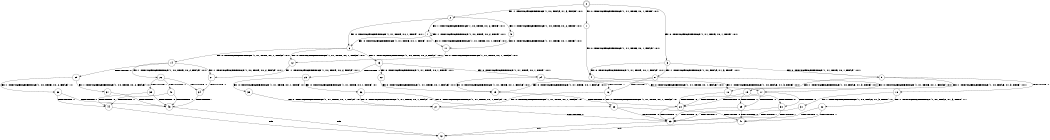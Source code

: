 digraph BCG {
size = "7, 10.5";
center = TRUE;
node [shape = circle];
0 [peripheries = 2];
0 -> 1 [label = "EX !0 !ATOMIC_EXCH_BRANCH (1, +1, TRUE, +0, 1, TRUE) !:0:1:"];
0 -> 2 [label = "EX !1 !ATOMIC_EXCH_BRANCH (1, +0, FALSE, +1, 3, FALSE) !:0:1:"];
0 -> 3 [label = "EX !0 !ATOMIC_EXCH_BRANCH (1, +1, TRUE, +0, 1, TRUE) !:0:1:"];
1 -> 4 [label = "EX !0 !ATOMIC_EXCH_BRANCH (1, +1, TRUE, +0, 1, FALSE) !:0:1:"];
2 -> 5 [label = "EX !1 !ATOMIC_EXCH_BRANCH (1, +0, TRUE, +0, 2, TRUE) !:0:1:"];
2 -> 6 [label = "EX !0 !ATOMIC_EXCH_BRANCH (1, +1, TRUE, +0, 1, TRUE) !:0:1:"];
2 -> 7 [label = "EX !1 !ATOMIC_EXCH_BRANCH (1, +0, TRUE, +0, 2, TRUE) !:0:1:"];
3 -> 4 [label = "EX !0 !ATOMIC_EXCH_BRANCH (1, +1, TRUE, +0, 1, FALSE) !:0:1:"];
3 -> 8 [label = "EX !1 !ATOMIC_EXCH_BRANCH (1, +0, FALSE, +1, 3, TRUE) !:0:1:"];
3 -> 9 [label = "EX !0 !ATOMIC_EXCH_BRANCH (1, +1, TRUE, +0, 1, FALSE) !:0:1:"];
4 -> 10 [label = "EX !1 !ATOMIC_EXCH_BRANCH (1, +0, FALSE, +1, 3, TRUE) !:0:1:"];
5 -> 11 [label = "EX !0 !ATOMIC_EXCH_BRANCH (1, +1, TRUE, +0, 1, TRUE) !:0:1:"];
6 -> 12 [label = "EX !0 !ATOMIC_EXCH_BRANCH (1, +1, TRUE, +0, 1, FALSE) !:0:1:"];
6 -> 13 [label = "EX !1 !ATOMIC_EXCH_BRANCH (1, +0, TRUE, +0, 2, FALSE) !:0:1:"];
6 -> 14 [label = "EX !0 !ATOMIC_EXCH_BRANCH (1, +1, TRUE, +0, 1, FALSE) !:0:1:"];
7 -> 11 [label = "EX !0 !ATOMIC_EXCH_BRANCH (1, +1, TRUE, +0, 1, TRUE) !:0:1:"];
7 -> 6 [label = "EX !0 !ATOMIC_EXCH_BRANCH (1, +1, TRUE, +0, 1, TRUE) !:0:1:"];
7 -> 7 [label = "EX !1 !ATOMIC_EXCH_BRANCH (1, +0, TRUE, +0, 2, TRUE) !:0:1:"];
8 -> 15 [label = "EX !0 !ATOMIC_EXCH_BRANCH (1, +1, TRUE, +0, 1, FALSE) !:0:1:"];
8 -> 16 [label = "TERMINATE !1"];
8 -> 17 [label = "EX !0 !ATOMIC_EXCH_BRANCH (1, +1, TRUE, +0, 1, FALSE) !:0:1:"];
9 -> 10 [label = "EX !1 !ATOMIC_EXCH_BRANCH (1, +0, FALSE, +1, 3, TRUE) !:0:1:"];
9 -> 18 [label = "TERMINATE !0"];
9 -> 19 [label = "EX !1 !ATOMIC_EXCH_BRANCH (1, +0, FALSE, +1, 3, TRUE) !:0:1:"];
10 -> 20 [label = "TERMINATE !0"];
11 -> 12 [label = "EX !0 !ATOMIC_EXCH_BRANCH (1, +1, TRUE, +0, 1, FALSE) !:0:1:"];
12 -> 21 [label = "EX !1 !ATOMIC_EXCH_BRANCH (1, +0, TRUE, +0, 2, FALSE) !:0:1:"];
13 -> 22 [label = "EX !0 !ATOMIC_EXCH_BRANCH (1, +1, TRUE, +0, 1, TRUE) !:0:1:"];
13 -> 23 [label = "TERMINATE !1"];
13 -> 24 [label = "EX !0 !ATOMIC_EXCH_BRANCH (1, +1, TRUE, +0, 1, TRUE) !:0:1:"];
14 -> 21 [label = "EX !1 !ATOMIC_EXCH_BRANCH (1, +0, TRUE, +0, 2, FALSE) !:0:1:"];
14 -> 25 [label = "TERMINATE !0"];
14 -> 26 [label = "EX !1 !ATOMIC_EXCH_BRANCH (1, +0, TRUE, +0, 2, FALSE) !:0:1:"];
15 -> 20 [label = "TERMINATE !0"];
16 -> 27 [label = "EX !0 !ATOMIC_EXCH_BRANCH (1, +1, TRUE, +0, 1, FALSE) !:0:"];
16 -> 28 [label = "EX !0 !ATOMIC_EXCH_BRANCH (1, +1, TRUE, +0, 1, FALSE) !:0:"];
17 -> 20 [label = "TERMINATE !0"];
17 -> 29 [label = "TERMINATE !1"];
17 -> 30 [label = "TERMINATE !0"];
18 -> 31 [label = "EX !1 !ATOMIC_EXCH_BRANCH (1, +0, FALSE, +1, 3, TRUE) !:1:"];
18 -> 32 [label = "EX !1 !ATOMIC_EXCH_BRANCH (1, +0, FALSE, +1, 3, TRUE) !:1:"];
19 -> 20 [label = "TERMINATE !0"];
19 -> 29 [label = "TERMINATE !1"];
19 -> 30 [label = "TERMINATE !0"];
20 -> 33 [label = "TERMINATE !1"];
21 -> 34 [label = "TERMINATE !0"];
22 -> 15 [label = "EX !0 !ATOMIC_EXCH_BRANCH (1, +1, TRUE, +0, 1, FALSE) !:0:1:"];
23 -> 35 [label = "EX !0 !ATOMIC_EXCH_BRANCH (1, +1, TRUE, +0, 1, TRUE) !:0:"];
23 -> 36 [label = "EX !0 !ATOMIC_EXCH_BRANCH (1, +1, TRUE, +0, 1, TRUE) !:0:"];
24 -> 15 [label = "EX !0 !ATOMIC_EXCH_BRANCH (1, +1, TRUE, +0, 1, FALSE) !:0:1:"];
24 -> 16 [label = "TERMINATE !1"];
24 -> 17 [label = "EX !0 !ATOMIC_EXCH_BRANCH (1, +1, TRUE, +0, 1, FALSE) !:0:1:"];
25 -> 37 [label = "EX !1 !ATOMIC_EXCH_BRANCH (1, +0, TRUE, +0, 2, FALSE) !:1:"];
25 -> 38 [label = "EX !1 !ATOMIC_EXCH_BRANCH (1, +0, TRUE, +0, 2, FALSE) !:1:"];
26 -> 34 [label = "TERMINATE !0"];
26 -> 39 [label = "TERMINATE !1"];
26 -> 40 [label = "TERMINATE !0"];
27 -> 33 [label = "TERMINATE !0"];
28 -> 33 [label = "TERMINATE !0"];
28 -> 41 [label = "TERMINATE !0"];
29 -> 33 [label = "TERMINATE !0"];
29 -> 41 [label = "TERMINATE !0"];
30 -> 33 [label = "TERMINATE !1"];
30 -> 41 [label = "TERMINATE !1"];
31 -> 33 [label = "TERMINATE !1"];
32 -> 33 [label = "TERMINATE !1"];
32 -> 41 [label = "TERMINATE !1"];
33 -> 42 [label = "exit"];
34 -> 43 [label = "TERMINATE !1"];
35 -> 27 [label = "EX !0 !ATOMIC_EXCH_BRANCH (1, +1, TRUE, +0, 1, FALSE) !:0:"];
36 -> 27 [label = "EX !0 !ATOMIC_EXCH_BRANCH (1, +1, TRUE, +0, 1, FALSE) !:0:"];
36 -> 28 [label = "EX !0 !ATOMIC_EXCH_BRANCH (1, +1, TRUE, +0, 1, FALSE) !:0:"];
37 -> 43 [label = "TERMINATE !1"];
38 -> 43 [label = "TERMINATE !1"];
38 -> 44 [label = "TERMINATE !1"];
39 -> 43 [label = "TERMINATE !0"];
39 -> 44 [label = "TERMINATE !0"];
40 -> 43 [label = "TERMINATE !1"];
40 -> 44 [label = "TERMINATE !1"];
41 -> 42 [label = "exit"];
43 -> 42 [label = "exit"];
44 -> 42 [label = "exit"];
}
